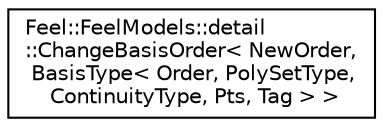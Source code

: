 digraph "Graphical Class Hierarchy"
{
 // LATEX_PDF_SIZE
  edge [fontname="Helvetica",fontsize="10",labelfontname="Helvetica",labelfontsize="10"];
  node [fontname="Helvetica",fontsize="10",shape=record];
  rankdir="LR";
  Node0 [label="Feel::FeelModels::detail\l::ChangeBasisOrder\< NewOrder,\l BasisType\< Order, PolySetType,\l ContinuityType, Pts, Tag \> \>",height=0.2,width=0.4,color="black", fillcolor="white", style="filled",URL="$structFeel_1_1FeelModels_1_1detail_1_1ChangeBasisOrder_3_01NewOrder_00_01BasisType_3_01Order_00_86e9208bf6efe5ef93da29d48907e576.html",tooltip=" "];
}
